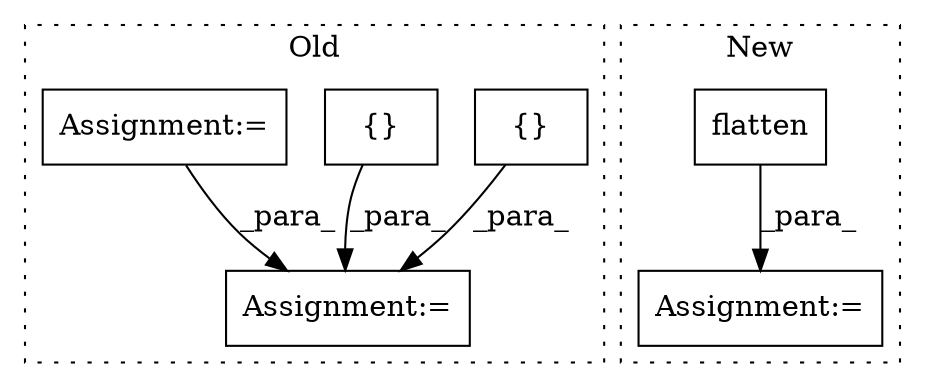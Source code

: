 digraph G {
subgraph cluster0 {
1 [label="{}" a="4" s="688,706" l="1,1" shape="box"];
3 [label="Assignment:=" a="7" s="984" l="1" shape="box"];
5 [label="{}" a="4" s="879,904" l="1,1" shape="box"];
6 [label="Assignment:=" a="7" s="914" l="1" shape="box"];
label = "Old";
style="dotted";
}
subgraph cluster1 {
2 [label="flatten" a="32" s="976,985" l="8,1" shape="box"];
4 [label="Assignment:=" a="7" s="975" l="1" shape="box"];
label = "New";
style="dotted";
}
1 -> 3 [label="_para_"];
2 -> 4 [label="_para_"];
5 -> 3 [label="_para_"];
6 -> 3 [label="_para_"];
}